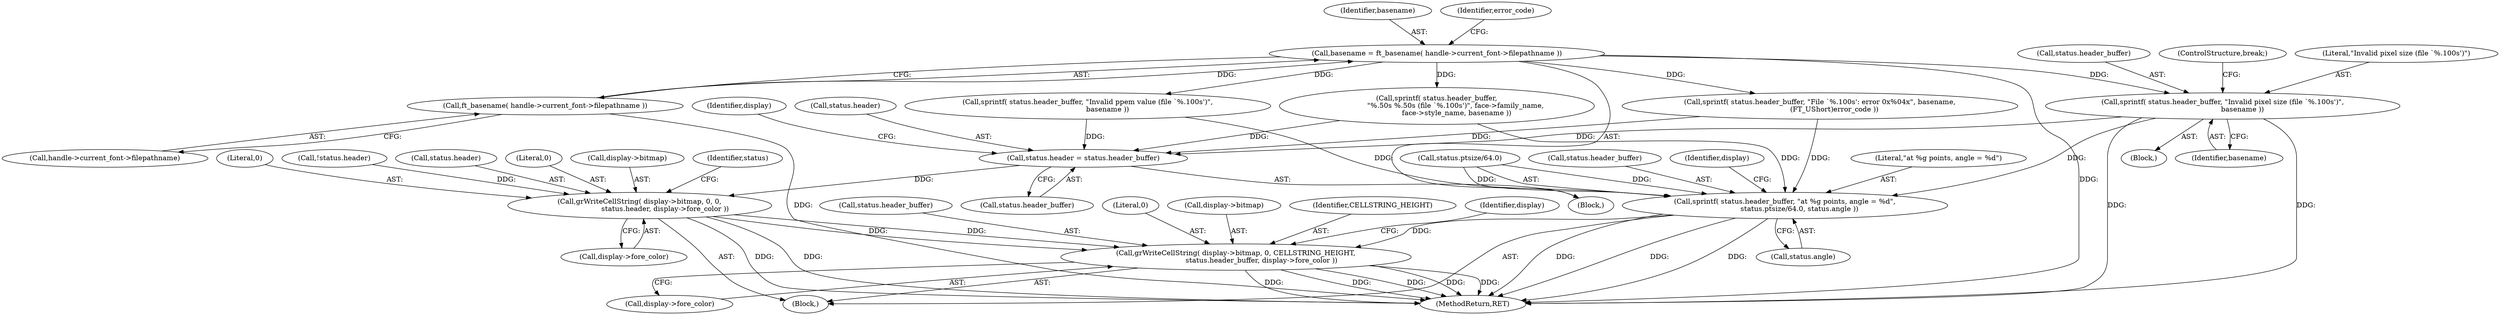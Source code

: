 digraph "0_savannah_b995299b73ba4cd259f221f500d4e63095508bec_2@API" {
"1000154" [label="(Call,sprintf( status.header_buffer, \"Invalid pixel size (file `%.100s')\",\n                  basename ))"];
"1000128" [label="(Call,basename = ft_basename( handle->current_font->filepathname ))"];
"1000130" [label="(Call,ft_basename( handle->current_font->filepathname ))"];
"1000180" [label="(Call,status.header = status.header_buffer)"];
"1000187" [label="(Call,grWriteCellString( display->bitmap, 0, 0,\n                       status.header, display->fore_color ))"];
"1000212" [label="(Call,grWriteCellString( display->bitmap, 0, CELLSTRING_HEIGHT,\n                       status.header_buffer, display->fore_color ))"];
"1000199" [label="(Call,sprintf( status.header_buffer, \"at %g points, angle = %d\",\n             status.ptsize/64.0, status.angle ))"];
"1000140" [label="(Call,sprintf( status.header_buffer,\n                 \"%.50s %.50s (file `%.100s')\", face->family_name,\n                  face->style_name, basename ))"];
"1000218" [label="(Call,status.header_buffer)"];
"1000129" [label="(Identifier,basename)"];
"1000154" [label="(Call,sprintf( status.header_buffer, \"Invalid pixel size (file `%.100s')\",\n                  basename ))"];
"1000159" [label="(Identifier,basename)"];
"1000155" [label="(Call,status.header_buffer)"];
"1000181" [label="(Call,status.header)"];
"1000170" [label="(Call,sprintf( status.header_buffer, \"File `%.100s': error 0x%04x\", basename,\n             (FT_UShort)error_code ))"];
"1000102" [label="(Block,)"];
"1000128" [label="(Call,basename = ft_basename( handle->current_font->filepathname ))"];
"1000203" [label="(Literal,\"at %g points, angle = %d\")"];
"1000228" [label="(MethodReturn,RET)"];
"1000216" [label="(Literal,0)"];
"1000187" [label="(Call,grWriteCellString( display->bitmap, 0, 0,\n                       status.header, display->fore_color ))"];
"1000192" [label="(Literal,0)"];
"1000189" [label="(Identifier,display)"];
"1000213" [label="(Call,display->bitmap)"];
"1000138" [label="(Block,)"];
"1000130" [label="(Call,ft_basename( handle->current_font->filepathname ))"];
"1000127" [label="(Block,)"];
"1000217" [label="(Identifier,CELLSTRING_HEIGHT)"];
"1000188" [label="(Call,display->bitmap)"];
"1000212" [label="(Call,grWriteCellString( display->bitmap, 0, CELLSTRING_HEIGHT,\n                       status.header_buffer, display->fore_color ))"];
"1000204" [label="(Call,status.ptsize/64.0)"];
"1000201" [label="(Identifier,status)"];
"1000196" [label="(Call,display->fore_color)"];
"1000160" [label="(ControlStructure,break;)"];
"1000199" [label="(Call,sprintf( status.header_buffer, \"at %g points, angle = %d\",\n             status.ptsize/64.0, status.angle ))"];
"1000158" [label="(Literal,\"Invalid pixel size (file `%.100s')\")"];
"1000162" [label="(Call,sprintf( status.header_buffer, \"Invalid ppem value (file `%.100s')\",\n                  basename ))"];
"1000131" [label="(Call,handle->current_font->filepathname)"];
"1000221" [label="(Call,display->fore_color)"];
"1000191" [label="(Literal,0)"];
"1000200" [label="(Call,status.header_buffer)"];
"1000209" [label="(Call,status.angle)"];
"1000214" [label="(Identifier,display)"];
"1000226" [label="(Identifier,display)"];
"1000123" [label="(Call,!status.header)"];
"1000180" [label="(Call,status.header = status.header_buffer)"];
"1000137" [label="(Identifier,error_code)"];
"1000193" [label="(Call,status.header)"];
"1000184" [label="(Call,status.header_buffer)"];
"1000154" -> "1000138"  [label="AST: "];
"1000154" -> "1000159"  [label="CFG: "];
"1000155" -> "1000154"  [label="AST: "];
"1000158" -> "1000154"  [label="AST: "];
"1000159" -> "1000154"  [label="AST: "];
"1000160" -> "1000154"  [label="CFG: "];
"1000154" -> "1000228"  [label="DDG: "];
"1000154" -> "1000228"  [label="DDG: "];
"1000128" -> "1000154"  [label="DDG: "];
"1000154" -> "1000180"  [label="DDG: "];
"1000154" -> "1000199"  [label="DDG: "];
"1000128" -> "1000127"  [label="AST: "];
"1000128" -> "1000130"  [label="CFG: "];
"1000129" -> "1000128"  [label="AST: "];
"1000130" -> "1000128"  [label="AST: "];
"1000137" -> "1000128"  [label="CFG: "];
"1000128" -> "1000228"  [label="DDG: "];
"1000130" -> "1000128"  [label="DDG: "];
"1000128" -> "1000140"  [label="DDG: "];
"1000128" -> "1000162"  [label="DDG: "];
"1000128" -> "1000170"  [label="DDG: "];
"1000130" -> "1000131"  [label="CFG: "];
"1000131" -> "1000130"  [label="AST: "];
"1000130" -> "1000228"  [label="DDG: "];
"1000180" -> "1000127"  [label="AST: "];
"1000180" -> "1000184"  [label="CFG: "];
"1000181" -> "1000180"  [label="AST: "];
"1000184" -> "1000180"  [label="AST: "];
"1000189" -> "1000180"  [label="CFG: "];
"1000140" -> "1000180"  [label="DDG: "];
"1000170" -> "1000180"  [label="DDG: "];
"1000162" -> "1000180"  [label="DDG: "];
"1000180" -> "1000187"  [label="DDG: "];
"1000187" -> "1000102"  [label="AST: "];
"1000187" -> "1000196"  [label="CFG: "];
"1000188" -> "1000187"  [label="AST: "];
"1000191" -> "1000187"  [label="AST: "];
"1000192" -> "1000187"  [label="AST: "];
"1000193" -> "1000187"  [label="AST: "];
"1000196" -> "1000187"  [label="AST: "];
"1000201" -> "1000187"  [label="CFG: "];
"1000187" -> "1000228"  [label="DDG: "];
"1000187" -> "1000228"  [label="DDG: "];
"1000123" -> "1000187"  [label="DDG: "];
"1000187" -> "1000212"  [label="DDG: "];
"1000187" -> "1000212"  [label="DDG: "];
"1000212" -> "1000102"  [label="AST: "];
"1000212" -> "1000221"  [label="CFG: "];
"1000213" -> "1000212"  [label="AST: "];
"1000216" -> "1000212"  [label="AST: "];
"1000217" -> "1000212"  [label="AST: "];
"1000218" -> "1000212"  [label="AST: "];
"1000221" -> "1000212"  [label="AST: "];
"1000226" -> "1000212"  [label="CFG: "];
"1000212" -> "1000228"  [label="DDG: "];
"1000212" -> "1000228"  [label="DDG: "];
"1000212" -> "1000228"  [label="DDG: "];
"1000212" -> "1000228"  [label="DDG: "];
"1000212" -> "1000228"  [label="DDG: "];
"1000199" -> "1000212"  [label="DDG: "];
"1000199" -> "1000102"  [label="AST: "];
"1000199" -> "1000209"  [label="CFG: "];
"1000200" -> "1000199"  [label="AST: "];
"1000203" -> "1000199"  [label="AST: "];
"1000204" -> "1000199"  [label="AST: "];
"1000209" -> "1000199"  [label="AST: "];
"1000214" -> "1000199"  [label="CFG: "];
"1000199" -> "1000228"  [label="DDG: "];
"1000199" -> "1000228"  [label="DDG: "];
"1000199" -> "1000228"  [label="DDG: "];
"1000140" -> "1000199"  [label="DDG: "];
"1000170" -> "1000199"  [label="DDG: "];
"1000162" -> "1000199"  [label="DDG: "];
"1000204" -> "1000199"  [label="DDG: "];
"1000204" -> "1000199"  [label="DDG: "];
}
